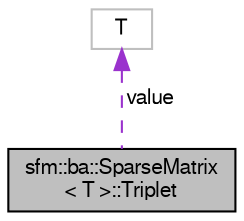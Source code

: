 digraph "sfm::ba::SparseMatrix&lt; T &gt;::Triplet"
{
  edge [fontname="FreeSans",fontsize="10",labelfontname="FreeSans",labelfontsize="10"];
  node [fontname="FreeSans",fontsize="10",shape=record];
  Node0 [label="sfm::ba::SparseMatrix\l\< T \>::Triplet",height=0.2,width=0.4,color="black", fillcolor="grey75", style="filled", fontcolor="black"];
  Node1 -> Node0 [dir="back",color="darkorchid3",fontsize="10",style="dashed",label=" value" ,fontname="FreeSans"];
  Node1 [label="T",height=0.2,width=0.4,color="grey75", fillcolor="white", style="filled"];
}
